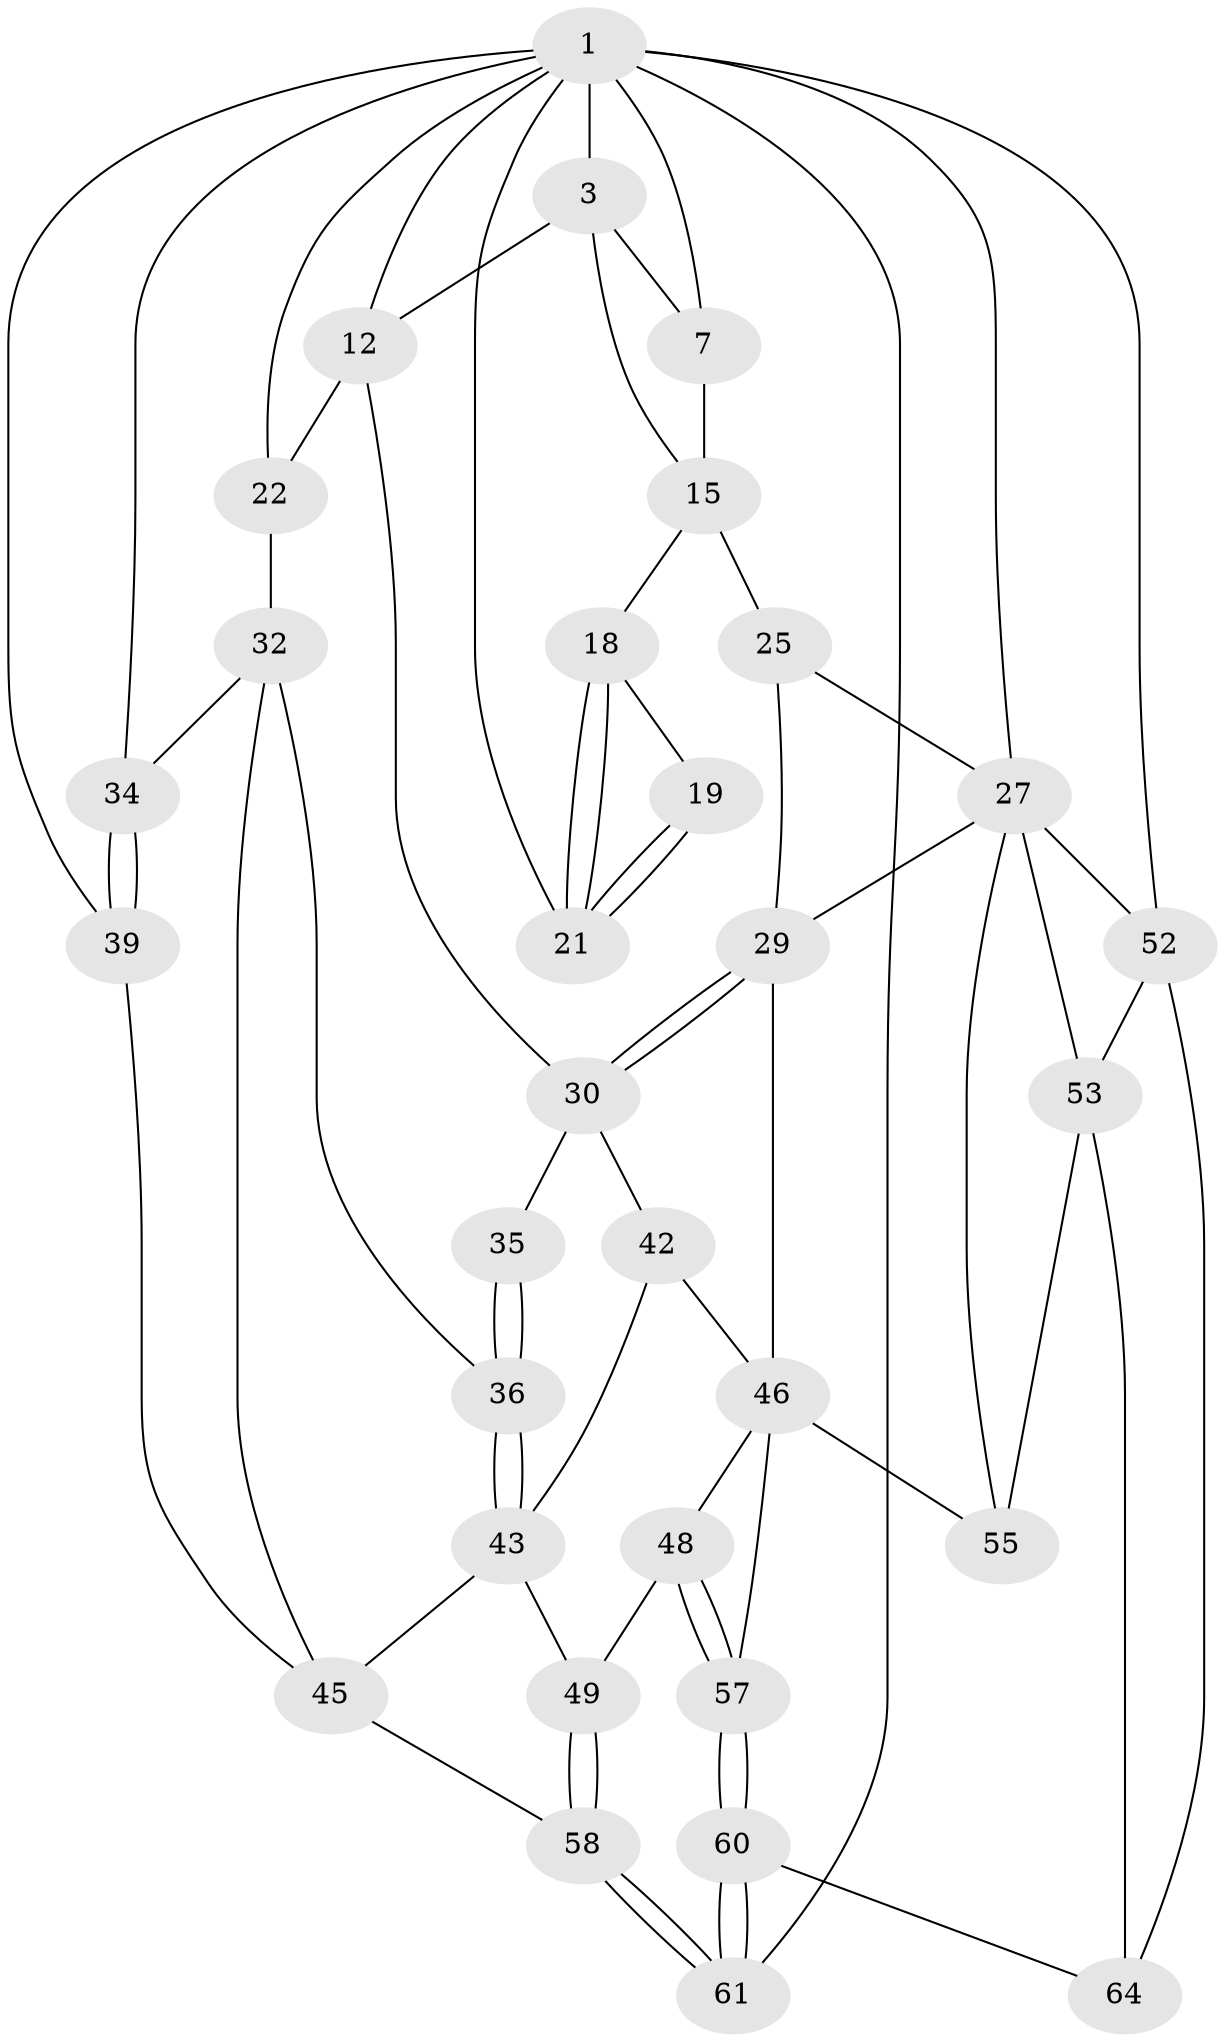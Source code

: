 // original degree distribution, {3: 0.046875, 4: 0.21875, 6: 0.21875, 5: 0.515625}
// Generated by graph-tools (version 1.1) at 2025/17/03/09/25 04:17:13]
// undirected, 32 vertices, 69 edges
graph export_dot {
graph [start="1"]
  node [color=gray90,style=filled];
  1 [pos="+0.8476131934850939+0",super="+2+5"];
  3 [pos="+0.42984528573627395+0.19470045593015978",super="+11+4"];
  7 [pos="+0.926761313987972+0.2601252399934444",super="+8"];
  12 [pos="+0.3561952918691009+0.4161586315928046",super="+13"];
  15 [pos="+0.6710945864222491+0.29794015319234646",super="+16+17"];
  18 [pos="+0.7510249111027348+0.38625795012378705"];
  19 [pos="+0.8647603007363188+0.33566872025585176"];
  21 [pos="+0.8370893587169168+0.42590557680303953"];
  22 [pos="+0.05672407274122832+0.3583509118650427",super="+24"];
  25 [pos="+0.7319280254979711+0.5218081439908432",super="+26"];
  27 [pos="+1+0.6715230387623792",super="+51+28"];
  29 [pos="+0.5073102334882014+0.6530776617091164",super="+38"];
  30 [pos="+0.44533293233270665+0.6017941783787243",super="+41+31"];
  32 [pos="+0.13625627193140544+0.5617167789296045",super="+33"];
  34 [pos="+0+0.5543686550726383"];
  35 [pos="+0.19202085009459965+0.6297561445952753"];
  36 [pos="+0.19046474233065125+0.6304714997933889"];
  39 [pos="+0+0.7910112955736429"];
  42 [pos="+0.2798447325844229+0.69029550578972"];
  43 [pos="+0.19538078691181723+0.6812363097270231",super="+44"];
  45 [pos="+0.1348294428121761+0.782583841992684",super="+50"];
  46 [pos="+0.45101226361247054+0.7528159932136111",super="+47+56"];
  48 [pos="+0.2607588573828983+0.836172699844393"];
  49 [pos="+0.2546428651374791+0.8333137674243792"];
  52 [pos="+0.9266062412557409+0.7687196586151673",super="+63"];
  53 [pos="+0.8046234232666137+0.8071682080425325",super="+59"];
  55 [pos="+0.6235795123907503+0.9134448876242167"];
  57 [pos="+0.3488738079898198+1"];
  58 [pos="+0+1"];
  60 [pos="+0.34080153683171643+1"];
  61 [pos="+0+1"];
  64 [pos="+0.6749785032594423+1"];
  1 -- 3;
  1 -- 12;
  1 -- 34;
  1 -- 39;
  1 -- 7;
  1 -- 52;
  1 -- 21;
  1 -- 22;
  1 -- 27 [weight=2];
  1 -- 61;
  3 -- 12;
  3 -- 15;
  3 -- 7;
  7 -- 15;
  12 -- 30;
  12 -- 22 [weight=2];
  15 -- 25 [weight=2];
  15 -- 18;
  18 -- 19;
  18 -- 21;
  18 -- 21;
  19 -- 21;
  19 -- 21;
  22 -- 32;
  25 -- 29;
  25 -- 27;
  27 -- 52;
  27 -- 53;
  27 -- 55;
  27 -- 29;
  29 -- 30;
  29 -- 30;
  29 -- 46;
  30 -- 42;
  30 -- 35 [weight=2];
  32 -- 36;
  32 -- 34;
  32 -- 45;
  34 -- 39;
  34 -- 39;
  35 -- 36;
  35 -- 36;
  36 -- 43;
  36 -- 43;
  39 -- 45;
  42 -- 43;
  42 -- 46;
  43 -- 49;
  43 -- 45;
  45 -- 58;
  46 -- 48;
  46 -- 57;
  46 -- 55;
  48 -- 49;
  48 -- 57;
  48 -- 57;
  49 -- 58;
  49 -- 58;
  52 -- 53;
  52 -- 64;
  53 -- 64;
  53 -- 55;
  57 -- 60;
  57 -- 60;
  58 -- 61;
  58 -- 61;
  60 -- 61;
  60 -- 61;
  60 -- 64;
}
